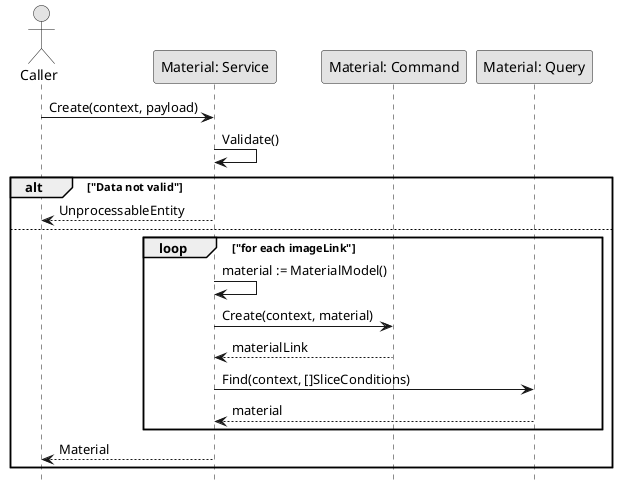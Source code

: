 @startuml CreateMaterial

skinparam Monochrome true
skinparam Shadowing false
hide footbox

actor Caller
participant "Material: Service" as MaterialService
participant "Material: Command" as MaterialCommand
participant "Material: Query" as MaterialQuery

Caller->MaterialService: Create(context, payload)
MaterialService->MaterialService: Validate()

alt "Data not valid"
    MaterialService-->Caller: UnprocessableEntity
else
    loop "for each imageLink"
        MaterialService->MaterialService: material := MaterialModel()
        MaterialService->MaterialCommand: Create(context, material)
        MaterialCommand-->MaterialService: materialLink

        MaterialService->MaterialQuery: Find(context, []SliceConditions)
        MaterialQuery-->MaterialService: material
    end
    MaterialService-->Caller: Material
end

@enduml